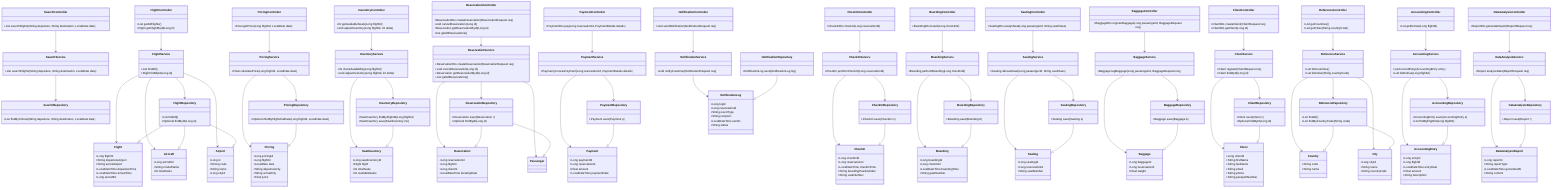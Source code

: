 classDiagram
    %% Search Service
    class SearchController {
        +List<Flight> searchFlights(String departure, String destination, LocalDate date)
    }
    class SearchService {
        +List<Flight> searchFlights(String departure, String destination, LocalDate date)
    }
    class SearchRepository {
        +List<Flight> findByCriteria(String departure, String destination, LocalDate date)
    }
    SearchController --> SearchService
    SearchService --> SearchRepository

    %% Flight Service
    class FlightController {
        +List<Flight> getAllFlights()
        +Flight getFlightById(Long id)
    }
    class FlightService {
        +List<Flight> findAll()
        +Flight findById(Long id)
    }
    class FlightRepository {
        +List<Flight> findAll()
        +Optional<Flight> findById(Long id)
    }
    FlightController --> FlightService
    FlightService --> FlightRepository

    %% Pricing Service
    class PricingController {
        +Float getPrice(Long flightId, LocalDate date)
    }
    class PricingService {
        +Float calculatePrice(Long flightId, LocalDate date)
    }
    class PricingRepository {
        +Optional<Pricing> findByFlightAndDate(Long flightId, LocalDate date)
    }
    PricingController --> PricingService
    PricingService --> PricingRepository

    %% Inventory Service
    class InventoryController {
        +int getAvailableSeats(Long flightId)
        +void adjustInventory(Long flightId, int delta)
    }
    class InventoryService {
        +int checkAvailability(Long flightId)
        +void adjustInventory(Long flightId, int delta)
    }
    class InventoryRepository {
        +SeatInventory findByFlightId(Long flightId)
        +SeatInventory save(SeatInventory inv)
    }
    InventoryController --> InventoryService
    InventoryService --> InventoryRepository

    %% Reservation Service
    class ReservationController {
        +ReservationDto createReservation(ReservationRequest req)
        +void cancelReservation(Long id)
        +Reservation getReservationById(Long id)
        +List<Reservation> getAllReservations()
    }
    class ReservationService {
        +ReservationDto createReservation(ReservationRequest req)
        +void cancelReservation(Long id)
        +Reservation getReservationById(Long id)
        +List<Reservation> getAllReservations()
    }
    class ReservationRepository {
        +Reservation save(Reservation r)
        +Optional<Reservation> findById(Long id)
    }
    ReservationController --> ReservationService
    ReservationService --> ReservationRepository

    %% Payment Service
    class PaymentController {
        +PaymentDto pay(Long reservationId, PaymentDetails details)
    }
    class PaymentService {
        +Payment processPayment(Long reservationId, PaymentDetails details)
    }
    class PaymentRepository {
        +Payment save(Payment p)
    }
    PaymentController --> PaymentService
    PaymentService --> PaymentRepository

    %% Check-in Service
    class CheckInController {
        +CheckInDto checkIn(Long reservationId)
    }
    class CheckInService {
        +CheckIn performCheckIn(Long reservationId)
    }
    class CheckInRepository {
        +CheckIn save(CheckIn ci)
    }
    CheckInController --> CheckInService
    CheckInService --> CheckInRepository

    %% Boarding Service
    class BoardingController {
        +BoardingDto board(Long checkInId)
    }
    class BoardingService {
        +Boarding performBoarding(Long checkInId)
    }
    class BoardingRepository {
        +Boarding save(Boarding b)
    }
    BoardingController --> BoardingService
    BoardingService --> BoardingRepository

    %% Seating Service
    class SeatingController {
        +SeatingDto assignSeat(Long passengerId, String seatClass)
    }
    class SeatingService {
        +Seating allocateSeat(Long passengerId, String seatClass)
    }
    class SeatingRepository {
        +Seating save(Seating s)
    }
    SeatingController --> SeatingService
    SeatingService --> SeatingRepository

    %% Baggage Service
    class BaggageController {
        +BaggageDto registerBaggage(Long passengerId, BaggageRequest req)
    }
    class BaggageService {
        +Baggage tagBaggage(Long passengerId, BaggageRequest req)
    }
    class BaggageRepository {
        +Baggage save(Baggage b)
    }
    BaggageController --> BaggageService
    BaggageService --> BaggageRepository

    %% Client Service
    class ClientController {
        +ClientDto createClient(ClientRequest req)
        +ClientDto getClient(Long id)
    }
    class ClientService {
        +Client register(ClientRequest req)
        +Client findById(Long id)
    }
    class ClientRepository {
        +Client save(Client c)
        +Optional<Client> findById(Long id)
    }
    ClientController --> ClientService
    ClientService --> ClientRepository

    %% Reference Data Service
    class ReferenceController {
        +List<Country> getCountries()
        +List<City> getCities(String countryCode)
    }
    class ReferenceService {
        +List<Country> listCountries()
        +List<City> listCities(String countryCode)
    }
    class ReferenceRepository {
        +List<Country> findAll()
        +List<City> findByCountryCode(String code)
    }
    ReferenceController --> ReferenceService
    ReferenceService --> ReferenceRepository

    %% Accounting Service
    class AccountingController {
        +List<AccountingEntry> getEntries(Long flightId)
    }
    class AccountingService {
        +void recordEntry(AccountingEntry entry)
        +List<AccountingEntry> listEntries(Long flightId)
    }
    class AccountingRepository {
        +AccountingEntry save(AccountingEntry e)
        +List<AccountingEntry> findByFlightId(Long flightId)
    }
    AccountingController --> AccountingService
    AccountingService --> AccountingRepository

    %% Data Analysis Service
    class DataAnalysisController {
        +ReportDto generateReport(ReportRequest req)
    }
    class DataAnalysisService {
        +Report analyzeData(ReportRequest req)
    }
    class DataAnalysisRepository {
        +Report save(Report r)
    }
    DataAnalysisController --> DataAnalysisService
    DataAnalysisService --> DataAnalysisRepository

    %% Notification Service
    class NotificationController {
        +void sendNotification(NotificationRequest req)
    }
    class NotificationService {
        +void notifyCustomer(NotificationRequest req)
    }
    class NotificationRepository {
        +NotificationLog save(NotificationLog log)
    }
    NotificationController --> NotificationService

    %% Entities
    class Flight {
        +Long flightId
        +String departureAirport
        +String arrivalAirport
        +LocalDateTime departureTime
        +LocalDateTime arrivalTime
        +Long aircraftId
    }

    class Aircraft {
        +Long aircraftId
	+String modelName
        +int totalSeats
    }
    
    class Pricing {
        +Long pricingId
        +Long flightId
	+LocalDate date
        +String departureCity
        +String arrivalCity
        +Float price
    }
    class SeatInventory {
        +Long seatInventoryId
        +Flight flight
        +int totalSeats
        +int availableSeats
    }
    class Reservation {
        +Long reservationId
        +Long flightId
        +Long clientId
        +LocalDateTime bookingDate
    }
    class Payment {
        +Long paymentId
        +Long reservationId
        +Float amount
        +LocalDateTime paymentDate
    }
    class CheckIn {
        +Long checkInId
        +Long reservationId
        +LocalDateTime checkInTime
        +String boardingPassNumber
        +String seatNumber
    }
    class Boarding {
        +Long boardingId
        +Long checkInId
        +LocalDateTime boardingTime
        +String gateNumber
    }
    class Seating {
        +Long seatingId
        +Long reservationId
        +String seatNumber
    }
    class Baggage {
        +Long baggageId
        +Long reservationId
        +Float weight
    }
    class Client {
        +Long clientId
        +String firstName
        +String lastName
        +String email
        +String phone
        +String passportNumber
    }
    class Country {
        +String code
        +String name
    }
    class City {
        +Long cityId
        +String name
        +String countryCode
    }
    class Airport {
        +Long id
        +Strong code
        +String name
        +Long cityId
    }
    class AccountingEntry {
        +Long entryId
        +Long flightId
        +LocalDateTime entryDate
        +Float amount
        +String description
    }
    class DataAnalysisReport {
        +Long reportId
        +String reportType
        +LocalDateTime generatedAt
        +String content
    }
    class NotificationLog {
        +Long logId
        +Long reservationId
        +String eventType
        +String recipient
        +LocalDateTime sentAt
        +String status
    }

    %% Link Entities to Services
    FlightService --> Flight
    FlightRepository --|> Flight
    FlightService --> Aircraft
    FlightRepository --|> Aircraft
    FlightService --> Airport
    FlightRepository --|> Airport

    PricingService --> Pricing
    PricingRepository --|> Pricing

    InventoryService --> SeatInventory
    InventoryRepository --|> SeatInventory

    ReservationService --> Reservation
    ReservationRepository --|> Reservation

    ReservationService --> Passenger
    ReservationRepository --|> Passenger

    PaymentService --> Payment
    PaymentRepository --|> Payment

    CheckInService --> CheckIn
    CheckInRepository --|> CheckIn

    BoardingService --> Boarding
    BoardingRepository --|> Boarding

    SeatingService --> Seating
    SeatingRepository --|> Seating

    BaggageService --> Baggage
    BaggageRepository --|> Baggage

    ClientService --> Client
    ClientRepository --|> Client

    ReferenceService --> Country
    ReferenceService --> City
    ReferenceRepository --|> Country
    ReferenceRepository --|> City

    AccountingService --> AccountingEntry
    AccountingRepository --|> AccountingEntry

    DataAnalysisService --> DataAnalysisReport
    DataAnalysisRepository --|> DataAnalysisReport

    NotificationService --> NotificationLog
    NotificationRepository --|> NotificationLog